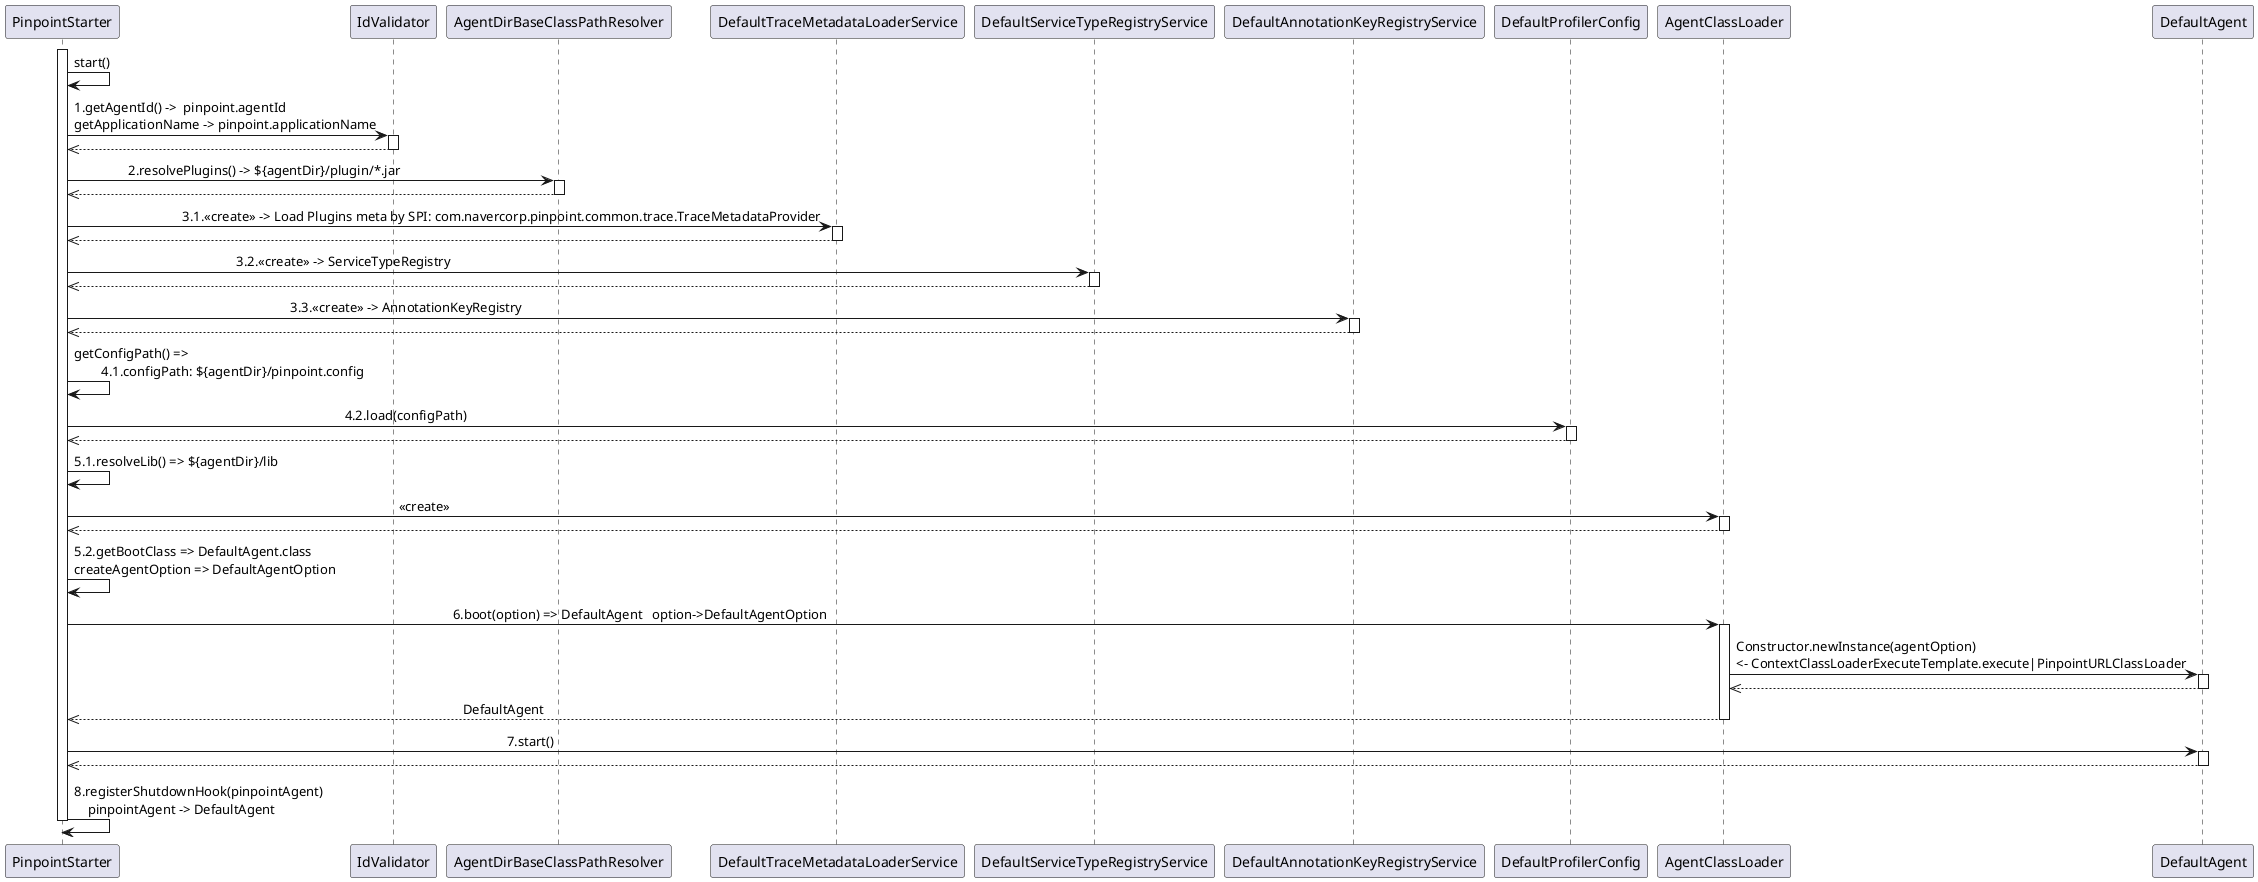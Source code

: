 @startuml
activate PinpointStarter
PinpointStarter -> PinpointStarter: start()
    PinpointStarter -> IdValidator: 1.getAgentId() ->  pinpoint.agentId \ngetApplicationName -> pinpoint.applicationName
    activate IdValidator
    IdValidator -->> PinpointStarter
    deactivate IdValidator

    PinpointStarter -> AgentDirBaseClassPathResolver: \t\t2.resolvePlugins() -> ${agentDir}/plugin/*.jar
    activate AgentDirBaseClassPathResolver
    AgentDirBaseClassPathResolver -->>  PinpointStarter
    deactivate AgentDirBaseClassPathResolver

    PinpointStarter -> DefaultTraceMetadataLoaderService: \t\t\t\t3.1.<<create>> -> Load Plugins meta by SPI: com.navercorp.pinpoint.common.trace.TraceMetadataProvider
    activate DefaultTraceMetadataLoaderService
    DefaultTraceMetadataLoaderService -->> PinpointStarter
    deactivate DefaultTraceMetadataLoaderService

    PinpointStarter -> DefaultServiceTypeRegistryService: \t\t\t\t\t\t3.2.<<create>> -> ServiceTypeRegistry
    activate DefaultServiceTypeRegistryService
    DefaultServiceTypeRegistryService -->> PinpointStarter
    deactivate DefaultServiceTypeRegistryService


    PinpointStarter -> DefaultAnnotationKeyRegistryService: \t\t\t\t\t\t\t\t3.3.<<create>> -> AnnotationKeyRegistry
    activate DefaultAnnotationKeyRegistryService
    DefaultAnnotationKeyRegistryService -->> PinpointStarter
    deactivate DefaultAnnotationKeyRegistryService

    PinpointStarter -> PinpointStarter: getConfigPath() => \n\t4.1.configPath: ${agentDir}/pinpoint.config
    PinpointStarter -> DefaultProfilerConfig: \t\t\t\t\t\t\t\t\t\t4.2.load(configPath)
    activate DefaultProfilerConfig
    DefaultProfilerConfig -->> PinpointStarter
    deactivate DefaultProfilerConfig


    PinpointStarter -> PinpointStarter: 5.1.resolveLib() => ${agentDir}/lib
    PinpointStarter -> AgentClassLoader: \t\t\t\t\t\t\t\t\t\t\t\t<<create>>
    activate AgentClassLoader
    AgentClassLoader -->> PinpointStarter
    deactivate AgentClassLoader

    PinpointStarter -> PinpointStarter: 5.2.getBootClass => DefaultAgent.class\ncreateAgentOption => DefaultAgentOption
    PinpointStarter -> AgentClassLoader: \t\t\t\t\t\t\t\t\t\t\t\t\t\t6.boot(option) => DefaultAgent   option->DefaultAgentOption
    activate AgentClassLoader
        AgentClassLoader -> DefaultAgent:  Constructor.newInstance(agentOption) \n<- ContextClassLoaderExecuteTemplate.execute|PinpointURLClassLoader
        activate DefaultAgent
        DefaultAgent -->> AgentClassLoader
        deactivate DefaultAgent
    AgentClassLoader -->> PinpointStarter: \t\t\t\t\t\t\t\t\t\t\t\t\t\tDefaultAgent
    deactivate AgentClassLoader

    PinpointStarter -> DefaultAgent: \t\t\t\t\t\t\t\t\t\t\t\t\t\t\t\t7.start()
    activate DefaultAgent
    DefaultAgent -->> PinpointStarter
    deactivate DefaultAgent

PinpointStarter -> PinpointStarter: 8.registerShutdownHook(pinpointAgent)\n    pinpointAgent -> DefaultAgent
deactivate PinpointStarter
@enduml
